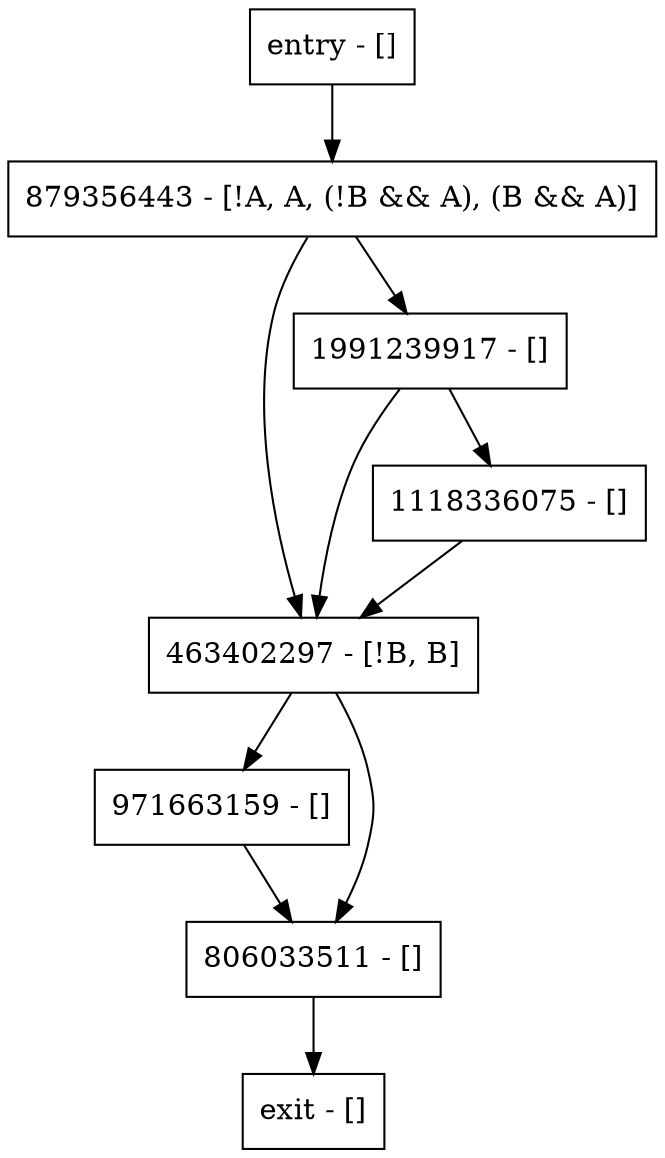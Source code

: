 digraph main {
node [shape=record];
463402297 [label="463402297 - [!B, B]"];
971663159 [label="971663159 - []"];
entry [label="entry - []"];
exit [label="exit - []"];
1118336075 [label="1118336075 - []"];
806033511 [label="806033511 - []"];
1991239917 [label="1991239917 - []"];
879356443 [label="879356443 - [!A, A, (!B && A), (B && A)]"];
entry;
exit;
463402297 -> 971663159;
463402297 -> 806033511;
971663159 -> 806033511;
entry -> 879356443;
1118336075 -> 463402297;
806033511 -> exit;
1991239917 -> 463402297;
1991239917 -> 1118336075;
879356443 -> 463402297;
879356443 -> 1991239917;
}
